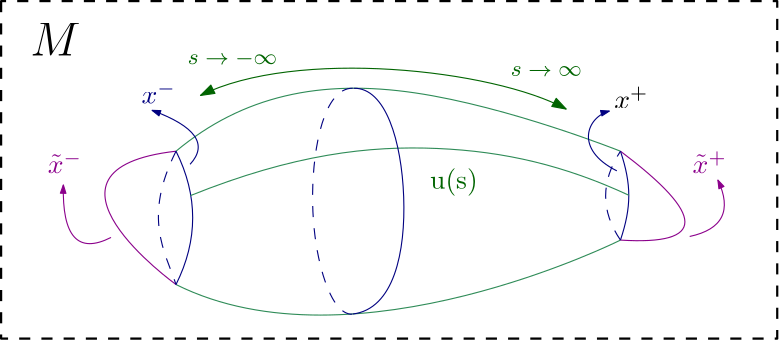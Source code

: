 <?xml version="1.0"?>
<!DOCTYPE ipe SYSTEM "ipe.dtd">
<ipe version="70206" creator="Ipe 7.2.7">
<info created="D:20180322143253" modified="D:20180323081118"/>
<ipestyle name="basic">
<symbol name="arrow/arc(spx)">
<path stroke="sym-stroke" fill="sym-stroke" pen="sym-pen">
0 0 m
-1 0.333 l
-1 -0.333 l
h
</path>
</symbol>
<symbol name="arrow/farc(spx)">
<path stroke="sym-stroke" fill="white" pen="sym-pen">
0 0 m
-1 0.333 l
-1 -0.333 l
h
</path>
</symbol>
<symbol name="arrow/ptarc(spx)">
<path stroke="sym-stroke" fill="sym-stroke" pen="sym-pen">
0 0 m
-1 0.333 l
-0.8 0 l
-1 -0.333 l
h
</path>
</symbol>
<symbol name="arrow/fptarc(spx)">
<path stroke="sym-stroke" fill="white" pen="sym-pen">
0 0 m
-1 0.333 l
-0.8 0 l
-1 -0.333 l
h
</path>
</symbol>
<symbol name="mark/circle(sx)" transformations="translations">
<path fill="sym-stroke">
0.6 0 0 0.6 0 0 e
0.4 0 0 0.4 0 0 e
</path>
</symbol>
<symbol name="mark/disk(sx)" transformations="translations">
<path fill="sym-stroke">
0.6 0 0 0.6 0 0 e
</path>
</symbol>
<symbol name="mark/fdisk(sfx)" transformations="translations">
<group>
<path fill="sym-fill">
0.5 0 0 0.5 0 0 e
</path>
<path fill="sym-stroke" fillrule="eofill">
0.6 0 0 0.6 0 0 e
0.4 0 0 0.4 0 0 e
</path>
</group>
</symbol>
<symbol name="mark/box(sx)" transformations="translations">
<path fill="sym-stroke" fillrule="eofill">
-0.6 -0.6 m
0.6 -0.6 l
0.6 0.6 l
-0.6 0.6 l
h
-0.4 -0.4 m
0.4 -0.4 l
0.4 0.4 l
-0.4 0.4 l
h
</path>
</symbol>
<symbol name="mark/square(sx)" transformations="translations">
<path fill="sym-stroke">
-0.6 -0.6 m
0.6 -0.6 l
0.6 0.6 l
-0.6 0.6 l
h
</path>
</symbol>
<symbol name="mark/fsquare(sfx)" transformations="translations">
<group>
<path fill="sym-fill">
-0.5 -0.5 m
0.5 -0.5 l
0.5 0.5 l
-0.5 0.5 l
h
</path>
<path fill="sym-stroke" fillrule="eofill">
-0.6 -0.6 m
0.6 -0.6 l
0.6 0.6 l
-0.6 0.6 l
h
-0.4 -0.4 m
0.4 -0.4 l
0.4 0.4 l
-0.4 0.4 l
h
</path>
</group>
</symbol>
<symbol name="mark/cross(sx)" transformations="translations">
<group>
<path fill="sym-stroke">
-0.43 -0.57 m
0.57 0.43 l
0.43 0.57 l
-0.57 -0.43 l
h
</path>
<path fill="sym-stroke">
-0.43 0.57 m
0.57 -0.43 l
0.43 -0.57 l
-0.57 0.43 l
h
</path>
</group>
</symbol>
<symbol name="arrow/fnormal(spx)">
<path stroke="sym-stroke" fill="white" pen="sym-pen">
0 0 m
-1 0.333 l
-1 -0.333 l
h
</path>
</symbol>
<symbol name="arrow/pointed(spx)">
<path stroke="sym-stroke" fill="sym-stroke" pen="sym-pen">
0 0 m
-1 0.333 l
-0.8 0 l
-1 -0.333 l
h
</path>
</symbol>
<symbol name="arrow/fpointed(spx)">
<path stroke="sym-stroke" fill="white" pen="sym-pen">
0 0 m
-1 0.333 l
-0.8 0 l
-1 -0.333 l
h
</path>
</symbol>
<symbol name="arrow/linear(spx)">
<path stroke="sym-stroke" pen="sym-pen">
-1 0.333 m
0 0 l
-1 -0.333 l
</path>
</symbol>
<symbol name="arrow/fdouble(spx)">
<path stroke="sym-stroke" fill="white" pen="sym-pen">
0 0 m
-1 0.333 l
-1 -0.333 l
h
-1 0 m
-2 0.333 l
-2 -0.333 l
h
</path>
</symbol>
<symbol name="arrow/double(spx)">
<path stroke="sym-stroke" fill="sym-stroke" pen="sym-pen">
0 0 m
-1 0.333 l
-1 -0.333 l
h
-1 0 m
-2 0.333 l
-2 -0.333 l
h
</path>
</symbol>
<pen name="heavier" value="0.8"/>
<pen name="fat" value="1.2"/>
<pen name="ultrafat" value="2"/>
<symbolsize name="large" value="5"/>
<symbolsize name="small" value="2"/>
<symbolsize name="tiny" value="1.1"/>
<arrowsize name="large" value="10"/>
<arrowsize name="small" value="5"/>
<arrowsize name="tiny" value="3"/>
<color name="red" value="1 0 0"/>
<color name="green" value="0 1 0"/>
<color name="blue" value="0 0 1"/>
<color name="yellow" value="1 1 0"/>
<color name="orange" value="1 0.647 0"/>
<color name="gold" value="1 0.843 0"/>
<color name="purple" value="0.627 0.125 0.941"/>
<color name="gray" value="0.745"/>
<color name="brown" value="0.647 0.165 0.165"/>
<color name="navy" value="0 0 0.502"/>
<color name="pink" value="1 0.753 0.796"/>
<color name="seagreen" value="0.18 0.545 0.341"/>
<color name="turquoise" value="0.251 0.878 0.816"/>
<color name="violet" value="0.933 0.51 0.933"/>
<color name="darkblue" value="0 0 0.545"/>
<color name="darkcyan" value="0 0.545 0.545"/>
<color name="darkgray" value="0.663"/>
<color name="darkgreen" value="0 0.392 0"/>
<color name="darkmagenta" value="0.545 0 0.545"/>
<color name="darkorange" value="1 0.549 0"/>
<color name="darkred" value="0.545 0 0"/>
<color name="lightblue" value="0.678 0.847 0.902"/>
<color name="lightcyan" value="0.878 1 1"/>
<color name="lightgray" value="0.827"/>
<color name="lightgreen" value="0.565 0.933 0.565"/>
<color name="lightyellow" value="1 1 0.878"/>
<dashstyle name="dashed" value="[4] 0"/>
<dashstyle name="dotted" value="[1 3] 0"/>
<dashstyle name="dash dotted" value="[4 2 1 2] 0"/>
<dashstyle name="dash dot dotted" value="[4 2 1 2 1 2] 0"/>
<textsize name="large" value="\large"/>
<textsize name="Large" value="\Large"/>
<textsize name="LARGE" value="\LARGE"/>
<textsize name="huge" value="\huge"/>
<textsize name="Huge" value="\Huge"/>
<textsize name="small" value="\small"/>
<textsize name="footnote" value="\footnotesize"/>
<textsize name="tiny" value="\tiny"/>
<textstyle name="center" begin="\begin{center}" end="\end{center}"/>
<textstyle name="itemize" begin="\begin{itemize}" end="\end{itemize}"/>
<textstyle name="item" begin="\begin{itemize}\item{}" end="\end{itemize}"/>
<gridsize name="4 pts" value="4"/>
<gridsize name="8 pts (~3 mm)" value="8"/>
<gridsize name="16 pts (~6 mm)" value="16"/>
<gridsize name="32 pts (~12 mm)" value="32"/>
<gridsize name="10 pts (~3.5 mm)" value="10"/>
<gridsize name="20 pts (~7 mm)" value="20"/>
<gridsize name="14 pts (~5 mm)" value="14"/>
<gridsize name="28 pts (~10 mm)" value="28"/>
<gridsize name="56 pts (~20 mm)" value="56"/>
<anglesize name="90 deg" value="90"/>
<anglesize name="60 deg" value="60"/>
<anglesize name="45 deg" value="45"/>
<anglesize name="30 deg" value="30"/>
<anglesize name="22.5 deg" value="22.5"/>
<opacity name="10%" value="0.1"/>
<opacity name="30%" value="0.3"/>
<opacity name="50%" value="0.5"/>
<opacity name="75%" value="0.75"/>
<tiling name="falling" angle="-60" step="4" width="1"/>
<tiling name="rising" angle="30" step="4" width="1"/>
</ipestyle>
<page>
<layer name="alpha"/>
<view layers="alpha" active="alpha"/>
<text layer="alpha" matrix="1 0 0 1 -146.024 365.736" transformations="translations" pos="212 424" stroke="navy" type="label" width="12.419" height="7.933" depth="0" valign="baseline" style="math">x^{-}
</text>
<path matrix="1 0 0 1 -81.6 404.6" stroke="seagreen">
160 368 m
184 388
240 400
320 368
320 368 c
</path>
<path matrix="1 0 0 1 -81.6 404.6" stroke="seagreen">
160 320 m
224 288
320 336
320 336 c
</path>
<path matrix="1 0 0 1 -81.6 404.6" stroke="0.541 0 0.541">
160 368 m
102.4 361.455
160 320
160 320 c
</path>
<path matrix="1 0 0 1 -81.6 404.6" stroke="0 0 0.502">
160 320 m
168 336
168 352
160 368 c
</path>
<path matrix="1 0 0 1 -81.6 404.6" stroke="0.541 0 0.541">
320 368 m
366.396 333.095
320 336 c
</path>
<path matrix="1 0 0 1 -81.6 404.6" stroke="0 0 0.502" dash="dashed">
320 336 m
309.325 351.652
320 368 c
</path>
<path matrix="1 0 0 1 -81.6 404.6" stroke="0 0 0.502" dash="dashed">
160 368 m
148 344
156 332
160 320 c
</path>
<path matrix="1 0 0 1 -81.6 404.6" stroke="0 0 0.502">
320 368 m
324 356
324 348
320 336 c
</path>
<path matrix="1 0 0 1 -81.6 404.6" stroke="seagreen">
165.178 352.013 m
202.592 367.051
256.862 373.004
299.927 362.85
323.01 352.148 c
</path>
<text matrix="1 0 0 1 24.1386 363.985" transformations="translations" pos="212 424" stroke="black" type="label" width="12.308" height="7.933" depth="0" valign="baseline" style="math">x^{+}
</text>
<path matrix="1 0 0 1 -81.6 404.6" stroke="navy" arrow="normal/tiny">
165.066 363.281 m
174.967 374.031
151.392 382.707 c
</path>
<path matrix="1 0 0 1 -81.6 404.6" stroke="navy" arrow="normal/tiny">
318.694 360.928 m
303.076 368.737
308.016 380.371
315.985 382.442 c
</path>
<path matrix="1 0 0 1 -81.6 404.6" stroke="navy">
223.964 390.665 m
235.469 390.94
246.98 352.135
238.413 311.129
223.603 309.386 c
</path>
<path matrix="1 0 0 1 -81.6 404.6" stroke="navy" dash="dashed">
223.611 390.688 m
213.38 390.708
205.311 348.971
216.388 307.933
223.349 309.366
223.329 309.327 c
</path>
<path matrix="1 0 0 1 -81.6 404.6" stroke="seagreen">
227.08 310.46 m
227.08 310.46
227.08 310.46 c
</path>
<text matrix="1 0 0 1 -81.6 404.6" transformations="translations" pos="251.442 354.457" stroke="darkgreen" type="label" width="17.213" height="7.473" depth="2.49" valign="baseline">u(s)</text>
<text matrix="1 0 0 1 -85.1013 327.222" transformations="translations" pos="117.343 437.438" stroke="darkmagenta" type="label" width="12.419" height="7.933" depth="0" valign="baseline" style="math">\tilde{x}^{-}</text>
<text matrix="1 0 0 1 147.033 327.221" transformations="translations" pos="117.343 437.438" stroke="darkmagenta" type="label" width="12.308" height="7.933" depth="0" valign="baseline" style="math">\tilde{x}^{+}</text>
<path matrix="1 0 0 1 -81.6 404.6" stroke="darkmagenta" arrow="normal/tiny">
136.6 336.951 m
118.744 327.848
119.444 355.858 c
</path>
<path matrix="1 0 0 1 -81.6 404.6" stroke="darkmagenta" arrow="normal/tiny">
344.926 337.301 m
362.783 341.153
355.08 357.609 c
</path>
<path matrix="1 0 0 1 -81.6 404.6" stroke="darkgreen" arrow="normal/small" rarrow="normal/small">
168.812 388.07 m
203.125 405.226
274.201 397.523
300.46 383.168 c
</path>
<text matrix="1 0 0 1 -58.1414 364.685" transformations="translations" pos="140.802 439.188" stroke="darkgreen" type="label" width="32.144" height="4.816" depth="0.83" valign="baseline" size="footnote" style="math">s \to -\infty</text>
<text matrix="1 0 0 1 58.1013 360.483" transformations="translations" pos="140.802 439.188" stroke="darkgreen" type="label" width="25.557" height="3.432" depth="0" valign="baseline" size="footnote" style="math">s \to \infty</text>
<path matrix="1 0 0 1 -81.6 404.6" stroke="black" dash="dashed" pen="heavier">
97.0359 422.032 m
97.0359 300.538 l
376.438 300.538 l
376.438 422.032 l
h
</path>
<text matrix="1 0 0 1 -83.7008 391.645" transformations="translations" pos="109.64 415.38" stroke="black" type="label" width="18.106" height="11.764" depth="0" valign="baseline" size="LARGE" style="math">M</text>
</page>
</ipe>
